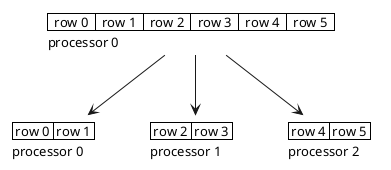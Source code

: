 @startuml
<style>
note {
    backgroundcolor white
    shadowing 0
    linecolor transparent
}
</style>
note as grid
    |  row 0  |  row 1  |  row 2  |  row 3  |  row 4  |  row 5  |
    processor 0
end note

note as grid0
    | row 0 | row 1 |
    processor 0
end note
note as grid1
    | row 2 | row 3 |
    processor 1
end note
note as grid2
    | row 4 | row 5 |
    processor 2
end note
grid --> grid0
grid --> grid1
grid --> grid2

@enduml
